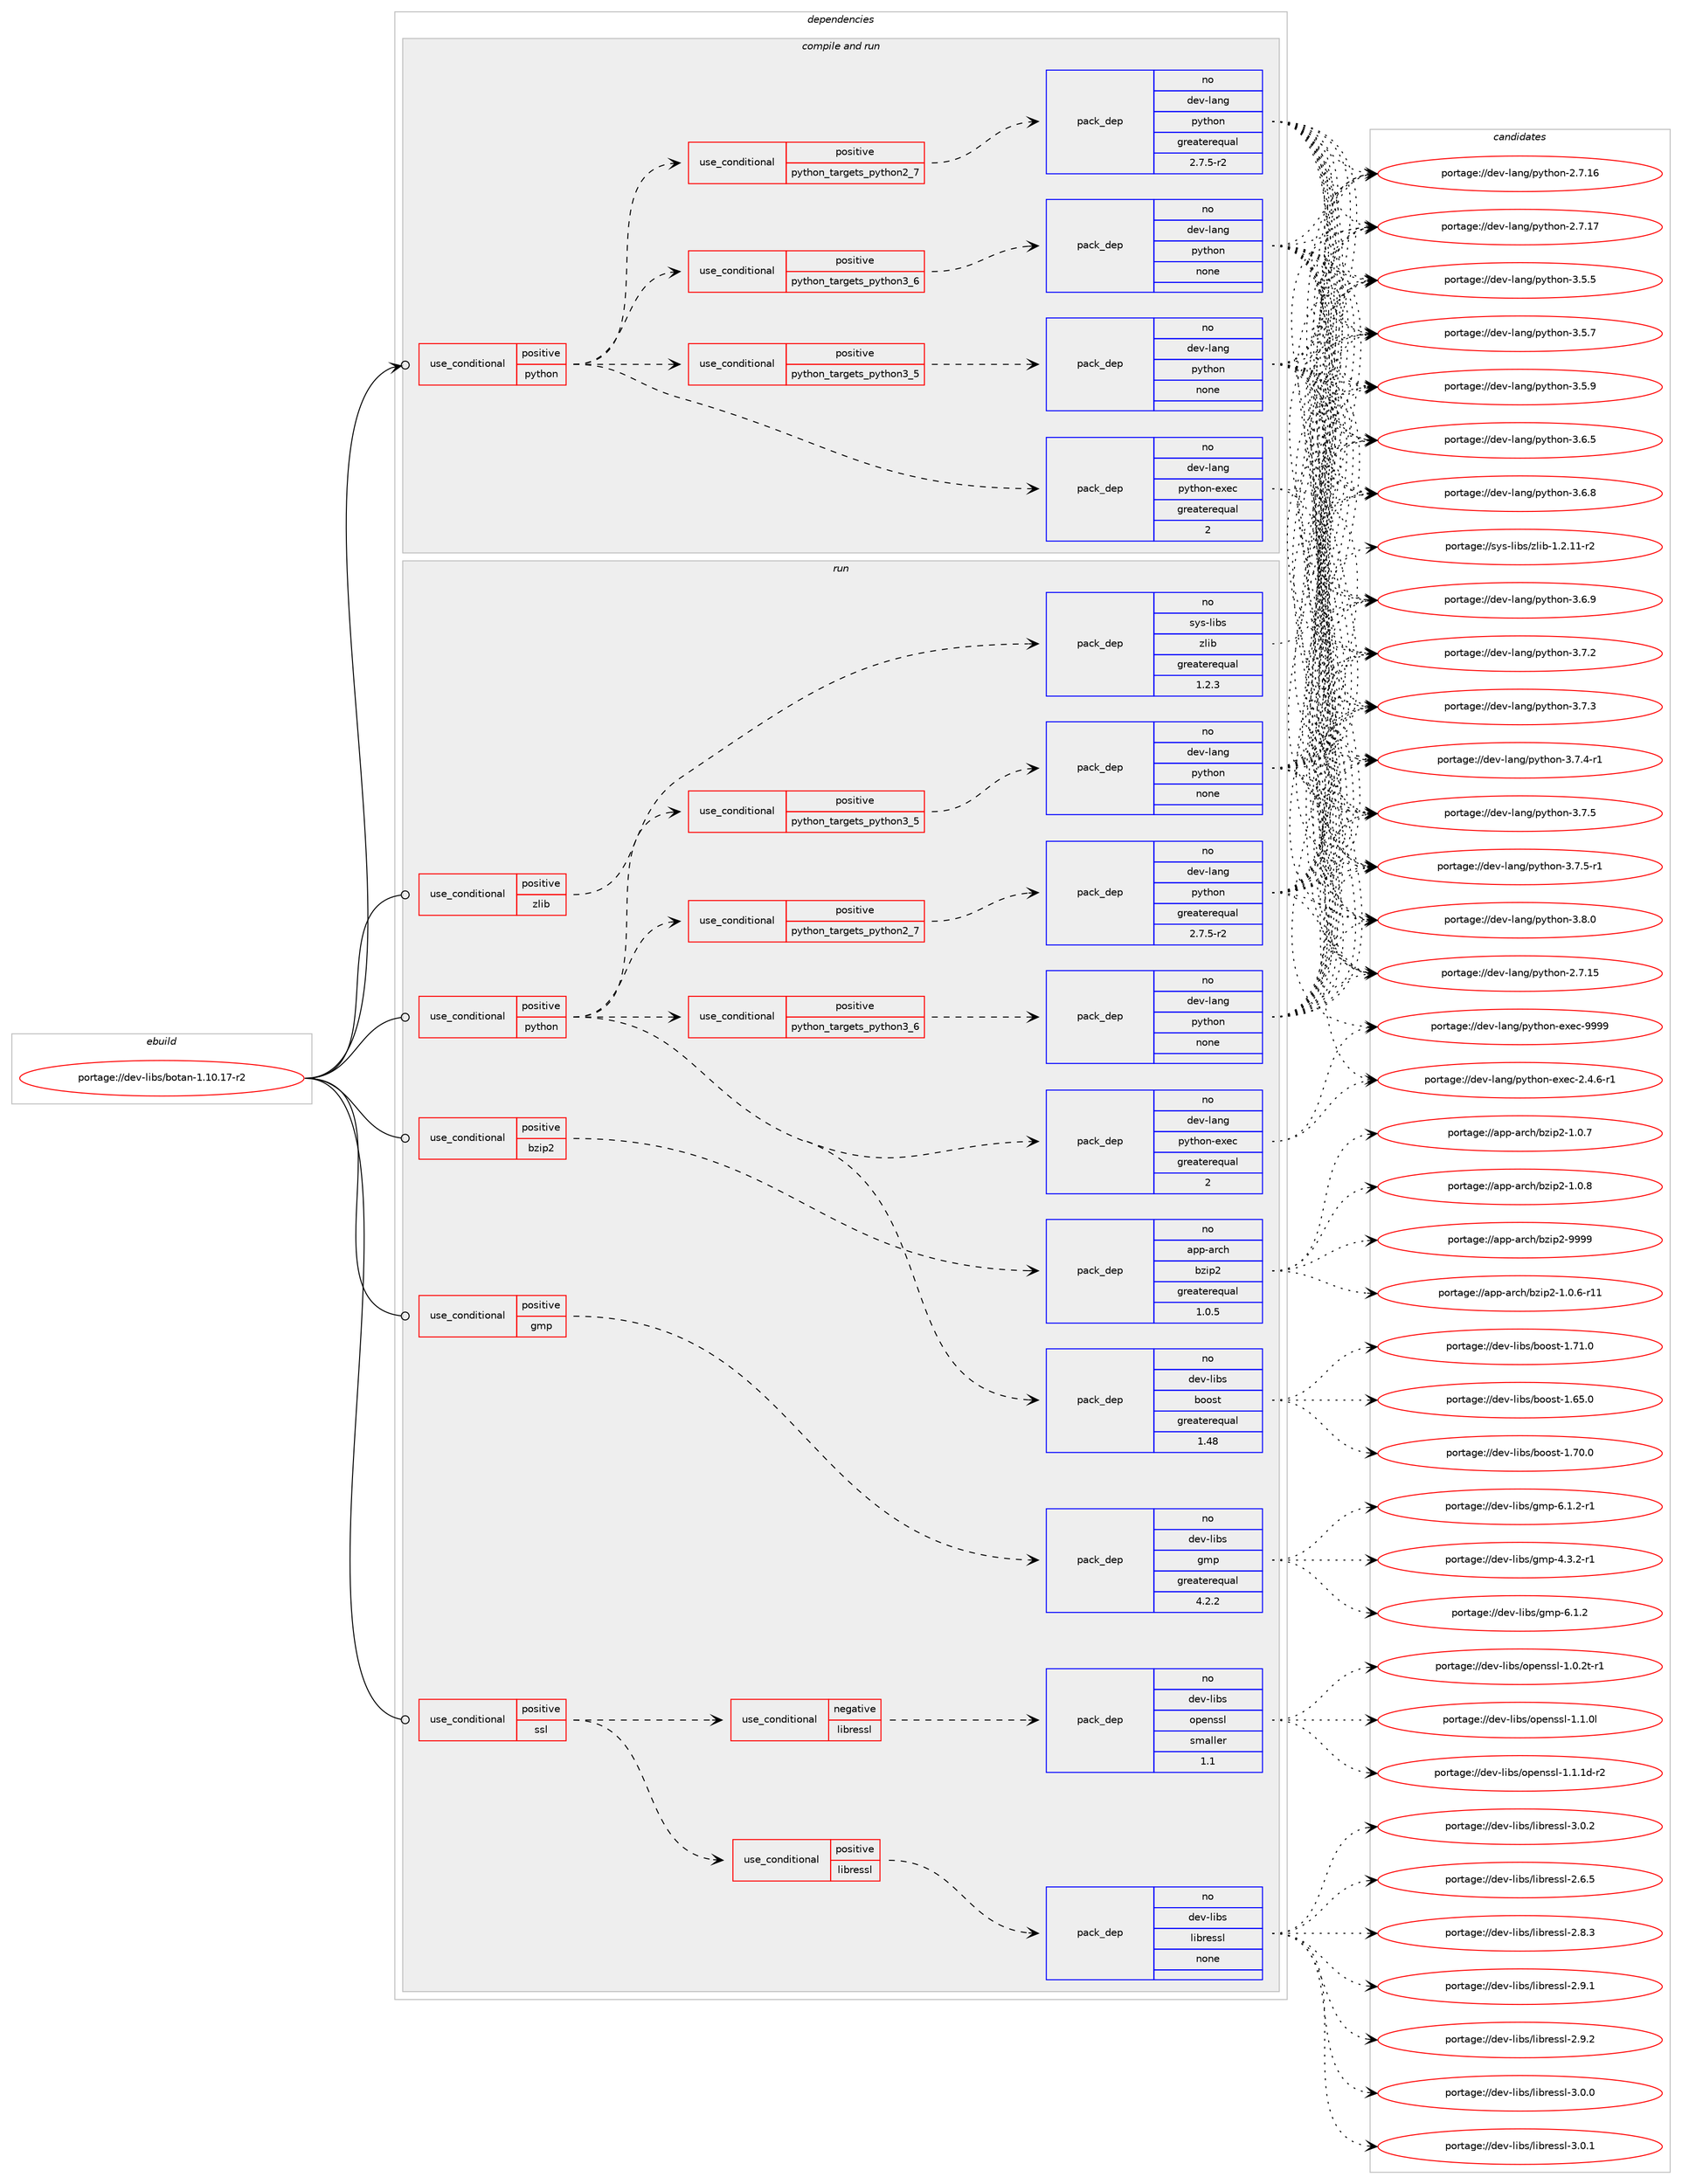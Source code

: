 digraph prolog {

# *************
# Graph options
# *************

newrank=true;
concentrate=true;
compound=true;
graph [rankdir=LR,fontname=Helvetica,fontsize=10,ranksep=1.5];#, ranksep=2.5, nodesep=0.2];
edge  [arrowhead=vee];
node  [fontname=Helvetica,fontsize=10];

# **********
# The ebuild
# **********

subgraph cluster_leftcol {
color=gray;
rank=same;
label=<<i>ebuild</i>>;
id [label="portage://dev-libs/botan-1.10.17-r2", color=red, width=4, href="../dev-libs/botan-1.10.17-r2.svg"];
}

# ****************
# The dependencies
# ****************

subgraph cluster_midcol {
color=gray;
label=<<i>dependencies</i>>;
subgraph cluster_compile {
fillcolor="#eeeeee";
style=filled;
label=<<i>compile</i>>;
}
subgraph cluster_compileandrun {
fillcolor="#eeeeee";
style=filled;
label=<<i>compile and run</i>>;
subgraph cond20455 {
dependency97980 [label=<<TABLE BORDER="0" CELLBORDER="1" CELLSPACING="0" CELLPADDING="4"><TR><TD ROWSPAN="3" CELLPADDING="10">use_conditional</TD></TR><TR><TD>positive</TD></TR><TR><TD>python</TD></TR></TABLE>>, shape=none, color=red];
subgraph cond20456 {
dependency97981 [label=<<TABLE BORDER="0" CELLBORDER="1" CELLSPACING="0" CELLPADDING="4"><TR><TD ROWSPAN="3" CELLPADDING="10">use_conditional</TD></TR><TR><TD>positive</TD></TR><TR><TD>python_targets_python2_7</TD></TR></TABLE>>, shape=none, color=red];
subgraph pack74630 {
dependency97982 [label=<<TABLE BORDER="0" CELLBORDER="1" CELLSPACING="0" CELLPADDING="4" WIDTH="220"><TR><TD ROWSPAN="6" CELLPADDING="30">pack_dep</TD></TR><TR><TD WIDTH="110">no</TD></TR><TR><TD>dev-lang</TD></TR><TR><TD>python</TD></TR><TR><TD>greaterequal</TD></TR><TR><TD>2.7.5-r2</TD></TR></TABLE>>, shape=none, color=blue];
}
dependency97981:e -> dependency97982:w [weight=20,style="dashed",arrowhead="vee"];
}
dependency97980:e -> dependency97981:w [weight=20,style="dashed",arrowhead="vee"];
subgraph cond20457 {
dependency97983 [label=<<TABLE BORDER="0" CELLBORDER="1" CELLSPACING="0" CELLPADDING="4"><TR><TD ROWSPAN="3" CELLPADDING="10">use_conditional</TD></TR><TR><TD>positive</TD></TR><TR><TD>python_targets_python3_5</TD></TR></TABLE>>, shape=none, color=red];
subgraph pack74631 {
dependency97984 [label=<<TABLE BORDER="0" CELLBORDER="1" CELLSPACING="0" CELLPADDING="4" WIDTH="220"><TR><TD ROWSPAN="6" CELLPADDING="30">pack_dep</TD></TR><TR><TD WIDTH="110">no</TD></TR><TR><TD>dev-lang</TD></TR><TR><TD>python</TD></TR><TR><TD>none</TD></TR><TR><TD></TD></TR></TABLE>>, shape=none, color=blue];
}
dependency97983:e -> dependency97984:w [weight=20,style="dashed",arrowhead="vee"];
}
dependency97980:e -> dependency97983:w [weight=20,style="dashed",arrowhead="vee"];
subgraph cond20458 {
dependency97985 [label=<<TABLE BORDER="0" CELLBORDER="1" CELLSPACING="0" CELLPADDING="4"><TR><TD ROWSPAN="3" CELLPADDING="10">use_conditional</TD></TR><TR><TD>positive</TD></TR><TR><TD>python_targets_python3_6</TD></TR></TABLE>>, shape=none, color=red];
subgraph pack74632 {
dependency97986 [label=<<TABLE BORDER="0" CELLBORDER="1" CELLSPACING="0" CELLPADDING="4" WIDTH="220"><TR><TD ROWSPAN="6" CELLPADDING="30">pack_dep</TD></TR><TR><TD WIDTH="110">no</TD></TR><TR><TD>dev-lang</TD></TR><TR><TD>python</TD></TR><TR><TD>none</TD></TR><TR><TD></TD></TR></TABLE>>, shape=none, color=blue];
}
dependency97985:e -> dependency97986:w [weight=20,style="dashed",arrowhead="vee"];
}
dependency97980:e -> dependency97985:w [weight=20,style="dashed",arrowhead="vee"];
subgraph pack74633 {
dependency97987 [label=<<TABLE BORDER="0" CELLBORDER="1" CELLSPACING="0" CELLPADDING="4" WIDTH="220"><TR><TD ROWSPAN="6" CELLPADDING="30">pack_dep</TD></TR><TR><TD WIDTH="110">no</TD></TR><TR><TD>dev-lang</TD></TR><TR><TD>python-exec</TD></TR><TR><TD>greaterequal</TD></TR><TR><TD>2</TD></TR></TABLE>>, shape=none, color=blue];
}
dependency97980:e -> dependency97987:w [weight=20,style="dashed",arrowhead="vee"];
}
id:e -> dependency97980:w [weight=20,style="solid",arrowhead="odotvee"];
}
subgraph cluster_run {
fillcolor="#eeeeee";
style=filled;
label=<<i>run</i>>;
subgraph cond20459 {
dependency97988 [label=<<TABLE BORDER="0" CELLBORDER="1" CELLSPACING="0" CELLPADDING="4"><TR><TD ROWSPAN="3" CELLPADDING="10">use_conditional</TD></TR><TR><TD>positive</TD></TR><TR><TD>bzip2</TD></TR></TABLE>>, shape=none, color=red];
subgraph pack74634 {
dependency97989 [label=<<TABLE BORDER="0" CELLBORDER="1" CELLSPACING="0" CELLPADDING="4" WIDTH="220"><TR><TD ROWSPAN="6" CELLPADDING="30">pack_dep</TD></TR><TR><TD WIDTH="110">no</TD></TR><TR><TD>app-arch</TD></TR><TR><TD>bzip2</TD></TR><TR><TD>greaterequal</TD></TR><TR><TD>1.0.5</TD></TR></TABLE>>, shape=none, color=blue];
}
dependency97988:e -> dependency97989:w [weight=20,style="dashed",arrowhead="vee"];
}
id:e -> dependency97988:w [weight=20,style="solid",arrowhead="odot"];
subgraph cond20460 {
dependency97990 [label=<<TABLE BORDER="0" CELLBORDER="1" CELLSPACING="0" CELLPADDING="4"><TR><TD ROWSPAN="3" CELLPADDING="10">use_conditional</TD></TR><TR><TD>positive</TD></TR><TR><TD>gmp</TD></TR></TABLE>>, shape=none, color=red];
subgraph pack74635 {
dependency97991 [label=<<TABLE BORDER="0" CELLBORDER="1" CELLSPACING="0" CELLPADDING="4" WIDTH="220"><TR><TD ROWSPAN="6" CELLPADDING="30">pack_dep</TD></TR><TR><TD WIDTH="110">no</TD></TR><TR><TD>dev-libs</TD></TR><TR><TD>gmp</TD></TR><TR><TD>greaterequal</TD></TR><TR><TD>4.2.2</TD></TR></TABLE>>, shape=none, color=blue];
}
dependency97990:e -> dependency97991:w [weight=20,style="dashed",arrowhead="vee"];
}
id:e -> dependency97990:w [weight=20,style="solid",arrowhead="odot"];
subgraph cond20461 {
dependency97992 [label=<<TABLE BORDER="0" CELLBORDER="1" CELLSPACING="0" CELLPADDING="4"><TR><TD ROWSPAN="3" CELLPADDING="10">use_conditional</TD></TR><TR><TD>positive</TD></TR><TR><TD>python</TD></TR></TABLE>>, shape=none, color=red];
subgraph cond20462 {
dependency97993 [label=<<TABLE BORDER="0" CELLBORDER="1" CELLSPACING="0" CELLPADDING="4"><TR><TD ROWSPAN="3" CELLPADDING="10">use_conditional</TD></TR><TR><TD>positive</TD></TR><TR><TD>python_targets_python2_7</TD></TR></TABLE>>, shape=none, color=red];
subgraph pack74636 {
dependency97994 [label=<<TABLE BORDER="0" CELLBORDER="1" CELLSPACING="0" CELLPADDING="4" WIDTH="220"><TR><TD ROWSPAN="6" CELLPADDING="30">pack_dep</TD></TR><TR><TD WIDTH="110">no</TD></TR><TR><TD>dev-lang</TD></TR><TR><TD>python</TD></TR><TR><TD>greaterequal</TD></TR><TR><TD>2.7.5-r2</TD></TR></TABLE>>, shape=none, color=blue];
}
dependency97993:e -> dependency97994:w [weight=20,style="dashed",arrowhead="vee"];
}
dependency97992:e -> dependency97993:w [weight=20,style="dashed",arrowhead="vee"];
subgraph cond20463 {
dependency97995 [label=<<TABLE BORDER="0" CELLBORDER="1" CELLSPACING="0" CELLPADDING="4"><TR><TD ROWSPAN="3" CELLPADDING="10">use_conditional</TD></TR><TR><TD>positive</TD></TR><TR><TD>python_targets_python3_5</TD></TR></TABLE>>, shape=none, color=red];
subgraph pack74637 {
dependency97996 [label=<<TABLE BORDER="0" CELLBORDER="1" CELLSPACING="0" CELLPADDING="4" WIDTH="220"><TR><TD ROWSPAN="6" CELLPADDING="30">pack_dep</TD></TR><TR><TD WIDTH="110">no</TD></TR><TR><TD>dev-lang</TD></TR><TR><TD>python</TD></TR><TR><TD>none</TD></TR><TR><TD></TD></TR></TABLE>>, shape=none, color=blue];
}
dependency97995:e -> dependency97996:w [weight=20,style="dashed",arrowhead="vee"];
}
dependency97992:e -> dependency97995:w [weight=20,style="dashed",arrowhead="vee"];
subgraph cond20464 {
dependency97997 [label=<<TABLE BORDER="0" CELLBORDER="1" CELLSPACING="0" CELLPADDING="4"><TR><TD ROWSPAN="3" CELLPADDING="10">use_conditional</TD></TR><TR><TD>positive</TD></TR><TR><TD>python_targets_python3_6</TD></TR></TABLE>>, shape=none, color=red];
subgraph pack74638 {
dependency97998 [label=<<TABLE BORDER="0" CELLBORDER="1" CELLSPACING="0" CELLPADDING="4" WIDTH="220"><TR><TD ROWSPAN="6" CELLPADDING="30">pack_dep</TD></TR><TR><TD WIDTH="110">no</TD></TR><TR><TD>dev-lang</TD></TR><TR><TD>python</TD></TR><TR><TD>none</TD></TR><TR><TD></TD></TR></TABLE>>, shape=none, color=blue];
}
dependency97997:e -> dependency97998:w [weight=20,style="dashed",arrowhead="vee"];
}
dependency97992:e -> dependency97997:w [weight=20,style="dashed",arrowhead="vee"];
subgraph pack74639 {
dependency97999 [label=<<TABLE BORDER="0" CELLBORDER="1" CELLSPACING="0" CELLPADDING="4" WIDTH="220"><TR><TD ROWSPAN="6" CELLPADDING="30">pack_dep</TD></TR><TR><TD WIDTH="110">no</TD></TR><TR><TD>dev-lang</TD></TR><TR><TD>python-exec</TD></TR><TR><TD>greaterequal</TD></TR><TR><TD>2</TD></TR></TABLE>>, shape=none, color=blue];
}
dependency97992:e -> dependency97999:w [weight=20,style="dashed",arrowhead="vee"];
subgraph pack74640 {
dependency98000 [label=<<TABLE BORDER="0" CELLBORDER="1" CELLSPACING="0" CELLPADDING="4" WIDTH="220"><TR><TD ROWSPAN="6" CELLPADDING="30">pack_dep</TD></TR><TR><TD WIDTH="110">no</TD></TR><TR><TD>dev-libs</TD></TR><TR><TD>boost</TD></TR><TR><TD>greaterequal</TD></TR><TR><TD>1.48</TD></TR></TABLE>>, shape=none, color=blue];
}
dependency97992:e -> dependency98000:w [weight=20,style="dashed",arrowhead="vee"];
}
id:e -> dependency97992:w [weight=20,style="solid",arrowhead="odot"];
subgraph cond20465 {
dependency98001 [label=<<TABLE BORDER="0" CELLBORDER="1" CELLSPACING="0" CELLPADDING="4"><TR><TD ROWSPAN="3" CELLPADDING="10">use_conditional</TD></TR><TR><TD>positive</TD></TR><TR><TD>ssl</TD></TR></TABLE>>, shape=none, color=red];
subgraph cond20466 {
dependency98002 [label=<<TABLE BORDER="0" CELLBORDER="1" CELLSPACING="0" CELLPADDING="4"><TR><TD ROWSPAN="3" CELLPADDING="10">use_conditional</TD></TR><TR><TD>negative</TD></TR><TR><TD>libressl</TD></TR></TABLE>>, shape=none, color=red];
subgraph pack74641 {
dependency98003 [label=<<TABLE BORDER="0" CELLBORDER="1" CELLSPACING="0" CELLPADDING="4" WIDTH="220"><TR><TD ROWSPAN="6" CELLPADDING="30">pack_dep</TD></TR><TR><TD WIDTH="110">no</TD></TR><TR><TD>dev-libs</TD></TR><TR><TD>openssl</TD></TR><TR><TD>smaller</TD></TR><TR><TD>1.1</TD></TR></TABLE>>, shape=none, color=blue];
}
dependency98002:e -> dependency98003:w [weight=20,style="dashed",arrowhead="vee"];
}
dependency98001:e -> dependency98002:w [weight=20,style="dashed",arrowhead="vee"];
subgraph cond20467 {
dependency98004 [label=<<TABLE BORDER="0" CELLBORDER="1" CELLSPACING="0" CELLPADDING="4"><TR><TD ROWSPAN="3" CELLPADDING="10">use_conditional</TD></TR><TR><TD>positive</TD></TR><TR><TD>libressl</TD></TR></TABLE>>, shape=none, color=red];
subgraph pack74642 {
dependency98005 [label=<<TABLE BORDER="0" CELLBORDER="1" CELLSPACING="0" CELLPADDING="4" WIDTH="220"><TR><TD ROWSPAN="6" CELLPADDING="30">pack_dep</TD></TR><TR><TD WIDTH="110">no</TD></TR><TR><TD>dev-libs</TD></TR><TR><TD>libressl</TD></TR><TR><TD>none</TD></TR><TR><TD></TD></TR></TABLE>>, shape=none, color=blue];
}
dependency98004:e -> dependency98005:w [weight=20,style="dashed",arrowhead="vee"];
}
dependency98001:e -> dependency98004:w [weight=20,style="dashed",arrowhead="vee"];
}
id:e -> dependency98001:w [weight=20,style="solid",arrowhead="odot"];
subgraph cond20468 {
dependency98006 [label=<<TABLE BORDER="0" CELLBORDER="1" CELLSPACING="0" CELLPADDING="4"><TR><TD ROWSPAN="3" CELLPADDING="10">use_conditional</TD></TR><TR><TD>positive</TD></TR><TR><TD>zlib</TD></TR></TABLE>>, shape=none, color=red];
subgraph pack74643 {
dependency98007 [label=<<TABLE BORDER="0" CELLBORDER="1" CELLSPACING="0" CELLPADDING="4" WIDTH="220"><TR><TD ROWSPAN="6" CELLPADDING="30">pack_dep</TD></TR><TR><TD WIDTH="110">no</TD></TR><TR><TD>sys-libs</TD></TR><TR><TD>zlib</TD></TR><TR><TD>greaterequal</TD></TR><TR><TD>1.2.3</TD></TR></TABLE>>, shape=none, color=blue];
}
dependency98006:e -> dependency98007:w [weight=20,style="dashed",arrowhead="vee"];
}
id:e -> dependency98006:w [weight=20,style="solid",arrowhead="odot"];
}
}

# **************
# The candidates
# **************

subgraph cluster_choices {
rank=same;
color=gray;
label=<<i>candidates</i>>;

subgraph choice74630 {
color=black;
nodesep=1;
choiceportage10010111845108971101034711212111610411111045504655464953 [label="portage://dev-lang/python-2.7.15", color=red, width=4,href="../dev-lang/python-2.7.15.svg"];
choiceportage10010111845108971101034711212111610411111045504655464954 [label="portage://dev-lang/python-2.7.16", color=red, width=4,href="../dev-lang/python-2.7.16.svg"];
choiceportage10010111845108971101034711212111610411111045504655464955 [label="portage://dev-lang/python-2.7.17", color=red, width=4,href="../dev-lang/python-2.7.17.svg"];
choiceportage100101118451089711010347112121116104111110455146534653 [label="portage://dev-lang/python-3.5.5", color=red, width=4,href="../dev-lang/python-3.5.5.svg"];
choiceportage100101118451089711010347112121116104111110455146534655 [label="portage://dev-lang/python-3.5.7", color=red, width=4,href="../dev-lang/python-3.5.7.svg"];
choiceportage100101118451089711010347112121116104111110455146534657 [label="portage://dev-lang/python-3.5.9", color=red, width=4,href="../dev-lang/python-3.5.9.svg"];
choiceportage100101118451089711010347112121116104111110455146544653 [label="portage://dev-lang/python-3.6.5", color=red, width=4,href="../dev-lang/python-3.6.5.svg"];
choiceportage100101118451089711010347112121116104111110455146544656 [label="portage://dev-lang/python-3.6.8", color=red, width=4,href="../dev-lang/python-3.6.8.svg"];
choiceportage100101118451089711010347112121116104111110455146544657 [label="portage://dev-lang/python-3.6.9", color=red, width=4,href="../dev-lang/python-3.6.9.svg"];
choiceportage100101118451089711010347112121116104111110455146554650 [label="portage://dev-lang/python-3.7.2", color=red, width=4,href="../dev-lang/python-3.7.2.svg"];
choiceportage100101118451089711010347112121116104111110455146554651 [label="portage://dev-lang/python-3.7.3", color=red, width=4,href="../dev-lang/python-3.7.3.svg"];
choiceportage1001011184510897110103471121211161041111104551465546524511449 [label="portage://dev-lang/python-3.7.4-r1", color=red, width=4,href="../dev-lang/python-3.7.4-r1.svg"];
choiceportage100101118451089711010347112121116104111110455146554653 [label="portage://dev-lang/python-3.7.5", color=red, width=4,href="../dev-lang/python-3.7.5.svg"];
choiceportage1001011184510897110103471121211161041111104551465546534511449 [label="portage://dev-lang/python-3.7.5-r1", color=red, width=4,href="../dev-lang/python-3.7.5-r1.svg"];
choiceportage100101118451089711010347112121116104111110455146564648 [label="portage://dev-lang/python-3.8.0", color=red, width=4,href="../dev-lang/python-3.8.0.svg"];
dependency97982:e -> choiceportage10010111845108971101034711212111610411111045504655464953:w [style=dotted,weight="100"];
dependency97982:e -> choiceportage10010111845108971101034711212111610411111045504655464954:w [style=dotted,weight="100"];
dependency97982:e -> choiceportage10010111845108971101034711212111610411111045504655464955:w [style=dotted,weight="100"];
dependency97982:e -> choiceportage100101118451089711010347112121116104111110455146534653:w [style=dotted,weight="100"];
dependency97982:e -> choiceportage100101118451089711010347112121116104111110455146534655:w [style=dotted,weight="100"];
dependency97982:e -> choiceportage100101118451089711010347112121116104111110455146534657:w [style=dotted,weight="100"];
dependency97982:e -> choiceportage100101118451089711010347112121116104111110455146544653:w [style=dotted,weight="100"];
dependency97982:e -> choiceportage100101118451089711010347112121116104111110455146544656:w [style=dotted,weight="100"];
dependency97982:e -> choiceportage100101118451089711010347112121116104111110455146544657:w [style=dotted,weight="100"];
dependency97982:e -> choiceportage100101118451089711010347112121116104111110455146554650:w [style=dotted,weight="100"];
dependency97982:e -> choiceportage100101118451089711010347112121116104111110455146554651:w [style=dotted,weight="100"];
dependency97982:e -> choiceportage1001011184510897110103471121211161041111104551465546524511449:w [style=dotted,weight="100"];
dependency97982:e -> choiceportage100101118451089711010347112121116104111110455146554653:w [style=dotted,weight="100"];
dependency97982:e -> choiceportage1001011184510897110103471121211161041111104551465546534511449:w [style=dotted,weight="100"];
dependency97982:e -> choiceportage100101118451089711010347112121116104111110455146564648:w [style=dotted,weight="100"];
}
subgraph choice74631 {
color=black;
nodesep=1;
choiceportage10010111845108971101034711212111610411111045504655464953 [label="portage://dev-lang/python-2.7.15", color=red, width=4,href="../dev-lang/python-2.7.15.svg"];
choiceportage10010111845108971101034711212111610411111045504655464954 [label="portage://dev-lang/python-2.7.16", color=red, width=4,href="../dev-lang/python-2.7.16.svg"];
choiceportage10010111845108971101034711212111610411111045504655464955 [label="portage://dev-lang/python-2.7.17", color=red, width=4,href="../dev-lang/python-2.7.17.svg"];
choiceportage100101118451089711010347112121116104111110455146534653 [label="portage://dev-lang/python-3.5.5", color=red, width=4,href="../dev-lang/python-3.5.5.svg"];
choiceportage100101118451089711010347112121116104111110455146534655 [label="portage://dev-lang/python-3.5.7", color=red, width=4,href="../dev-lang/python-3.5.7.svg"];
choiceportage100101118451089711010347112121116104111110455146534657 [label="portage://dev-lang/python-3.5.9", color=red, width=4,href="../dev-lang/python-3.5.9.svg"];
choiceportage100101118451089711010347112121116104111110455146544653 [label="portage://dev-lang/python-3.6.5", color=red, width=4,href="../dev-lang/python-3.6.5.svg"];
choiceportage100101118451089711010347112121116104111110455146544656 [label="portage://dev-lang/python-3.6.8", color=red, width=4,href="../dev-lang/python-3.6.8.svg"];
choiceportage100101118451089711010347112121116104111110455146544657 [label="portage://dev-lang/python-3.6.9", color=red, width=4,href="../dev-lang/python-3.6.9.svg"];
choiceportage100101118451089711010347112121116104111110455146554650 [label="portage://dev-lang/python-3.7.2", color=red, width=4,href="../dev-lang/python-3.7.2.svg"];
choiceportage100101118451089711010347112121116104111110455146554651 [label="portage://dev-lang/python-3.7.3", color=red, width=4,href="../dev-lang/python-3.7.3.svg"];
choiceportage1001011184510897110103471121211161041111104551465546524511449 [label="portage://dev-lang/python-3.7.4-r1", color=red, width=4,href="../dev-lang/python-3.7.4-r1.svg"];
choiceportage100101118451089711010347112121116104111110455146554653 [label="portage://dev-lang/python-3.7.5", color=red, width=4,href="../dev-lang/python-3.7.5.svg"];
choiceportage1001011184510897110103471121211161041111104551465546534511449 [label="portage://dev-lang/python-3.7.5-r1", color=red, width=4,href="../dev-lang/python-3.7.5-r1.svg"];
choiceportage100101118451089711010347112121116104111110455146564648 [label="portage://dev-lang/python-3.8.0", color=red, width=4,href="../dev-lang/python-3.8.0.svg"];
dependency97984:e -> choiceportage10010111845108971101034711212111610411111045504655464953:w [style=dotted,weight="100"];
dependency97984:e -> choiceportage10010111845108971101034711212111610411111045504655464954:w [style=dotted,weight="100"];
dependency97984:e -> choiceportage10010111845108971101034711212111610411111045504655464955:w [style=dotted,weight="100"];
dependency97984:e -> choiceportage100101118451089711010347112121116104111110455146534653:w [style=dotted,weight="100"];
dependency97984:e -> choiceportage100101118451089711010347112121116104111110455146534655:w [style=dotted,weight="100"];
dependency97984:e -> choiceportage100101118451089711010347112121116104111110455146534657:w [style=dotted,weight="100"];
dependency97984:e -> choiceportage100101118451089711010347112121116104111110455146544653:w [style=dotted,weight="100"];
dependency97984:e -> choiceportage100101118451089711010347112121116104111110455146544656:w [style=dotted,weight="100"];
dependency97984:e -> choiceportage100101118451089711010347112121116104111110455146544657:w [style=dotted,weight="100"];
dependency97984:e -> choiceportage100101118451089711010347112121116104111110455146554650:w [style=dotted,weight="100"];
dependency97984:e -> choiceportage100101118451089711010347112121116104111110455146554651:w [style=dotted,weight="100"];
dependency97984:e -> choiceportage1001011184510897110103471121211161041111104551465546524511449:w [style=dotted,weight="100"];
dependency97984:e -> choiceportage100101118451089711010347112121116104111110455146554653:w [style=dotted,weight="100"];
dependency97984:e -> choiceportage1001011184510897110103471121211161041111104551465546534511449:w [style=dotted,weight="100"];
dependency97984:e -> choiceportage100101118451089711010347112121116104111110455146564648:w [style=dotted,weight="100"];
}
subgraph choice74632 {
color=black;
nodesep=1;
choiceportage10010111845108971101034711212111610411111045504655464953 [label="portage://dev-lang/python-2.7.15", color=red, width=4,href="../dev-lang/python-2.7.15.svg"];
choiceportage10010111845108971101034711212111610411111045504655464954 [label="portage://dev-lang/python-2.7.16", color=red, width=4,href="../dev-lang/python-2.7.16.svg"];
choiceportage10010111845108971101034711212111610411111045504655464955 [label="portage://dev-lang/python-2.7.17", color=red, width=4,href="../dev-lang/python-2.7.17.svg"];
choiceportage100101118451089711010347112121116104111110455146534653 [label="portage://dev-lang/python-3.5.5", color=red, width=4,href="../dev-lang/python-3.5.5.svg"];
choiceportage100101118451089711010347112121116104111110455146534655 [label="portage://dev-lang/python-3.5.7", color=red, width=4,href="../dev-lang/python-3.5.7.svg"];
choiceportage100101118451089711010347112121116104111110455146534657 [label="portage://dev-lang/python-3.5.9", color=red, width=4,href="../dev-lang/python-3.5.9.svg"];
choiceportage100101118451089711010347112121116104111110455146544653 [label="portage://dev-lang/python-3.6.5", color=red, width=4,href="../dev-lang/python-3.6.5.svg"];
choiceportage100101118451089711010347112121116104111110455146544656 [label="portage://dev-lang/python-3.6.8", color=red, width=4,href="../dev-lang/python-3.6.8.svg"];
choiceportage100101118451089711010347112121116104111110455146544657 [label="portage://dev-lang/python-3.6.9", color=red, width=4,href="../dev-lang/python-3.6.9.svg"];
choiceportage100101118451089711010347112121116104111110455146554650 [label="portage://dev-lang/python-3.7.2", color=red, width=4,href="../dev-lang/python-3.7.2.svg"];
choiceportage100101118451089711010347112121116104111110455146554651 [label="portage://dev-lang/python-3.7.3", color=red, width=4,href="../dev-lang/python-3.7.3.svg"];
choiceportage1001011184510897110103471121211161041111104551465546524511449 [label="portage://dev-lang/python-3.7.4-r1", color=red, width=4,href="../dev-lang/python-3.7.4-r1.svg"];
choiceportage100101118451089711010347112121116104111110455146554653 [label="portage://dev-lang/python-3.7.5", color=red, width=4,href="../dev-lang/python-3.7.5.svg"];
choiceportage1001011184510897110103471121211161041111104551465546534511449 [label="portage://dev-lang/python-3.7.5-r1", color=red, width=4,href="../dev-lang/python-3.7.5-r1.svg"];
choiceportage100101118451089711010347112121116104111110455146564648 [label="portage://dev-lang/python-3.8.0", color=red, width=4,href="../dev-lang/python-3.8.0.svg"];
dependency97986:e -> choiceportage10010111845108971101034711212111610411111045504655464953:w [style=dotted,weight="100"];
dependency97986:e -> choiceportage10010111845108971101034711212111610411111045504655464954:w [style=dotted,weight="100"];
dependency97986:e -> choiceportage10010111845108971101034711212111610411111045504655464955:w [style=dotted,weight="100"];
dependency97986:e -> choiceportage100101118451089711010347112121116104111110455146534653:w [style=dotted,weight="100"];
dependency97986:e -> choiceportage100101118451089711010347112121116104111110455146534655:w [style=dotted,weight="100"];
dependency97986:e -> choiceportage100101118451089711010347112121116104111110455146534657:w [style=dotted,weight="100"];
dependency97986:e -> choiceportage100101118451089711010347112121116104111110455146544653:w [style=dotted,weight="100"];
dependency97986:e -> choiceportage100101118451089711010347112121116104111110455146544656:w [style=dotted,weight="100"];
dependency97986:e -> choiceportage100101118451089711010347112121116104111110455146544657:w [style=dotted,weight="100"];
dependency97986:e -> choiceportage100101118451089711010347112121116104111110455146554650:w [style=dotted,weight="100"];
dependency97986:e -> choiceportage100101118451089711010347112121116104111110455146554651:w [style=dotted,weight="100"];
dependency97986:e -> choiceportage1001011184510897110103471121211161041111104551465546524511449:w [style=dotted,weight="100"];
dependency97986:e -> choiceportage100101118451089711010347112121116104111110455146554653:w [style=dotted,weight="100"];
dependency97986:e -> choiceportage1001011184510897110103471121211161041111104551465546534511449:w [style=dotted,weight="100"];
dependency97986:e -> choiceportage100101118451089711010347112121116104111110455146564648:w [style=dotted,weight="100"];
}
subgraph choice74633 {
color=black;
nodesep=1;
choiceportage10010111845108971101034711212111610411111045101120101994550465246544511449 [label="portage://dev-lang/python-exec-2.4.6-r1", color=red, width=4,href="../dev-lang/python-exec-2.4.6-r1.svg"];
choiceportage10010111845108971101034711212111610411111045101120101994557575757 [label="portage://dev-lang/python-exec-9999", color=red, width=4,href="../dev-lang/python-exec-9999.svg"];
dependency97987:e -> choiceportage10010111845108971101034711212111610411111045101120101994550465246544511449:w [style=dotted,weight="100"];
dependency97987:e -> choiceportage10010111845108971101034711212111610411111045101120101994557575757:w [style=dotted,weight="100"];
}
subgraph choice74634 {
color=black;
nodesep=1;
choiceportage97112112459711499104479812210511250454946484654451144949 [label="portage://app-arch/bzip2-1.0.6-r11", color=red, width=4,href="../app-arch/bzip2-1.0.6-r11.svg"];
choiceportage97112112459711499104479812210511250454946484655 [label="portage://app-arch/bzip2-1.0.7", color=red, width=4,href="../app-arch/bzip2-1.0.7.svg"];
choiceportage97112112459711499104479812210511250454946484656 [label="portage://app-arch/bzip2-1.0.8", color=red, width=4,href="../app-arch/bzip2-1.0.8.svg"];
choiceportage971121124597114991044798122105112504557575757 [label="portage://app-arch/bzip2-9999", color=red, width=4,href="../app-arch/bzip2-9999.svg"];
dependency97989:e -> choiceportage97112112459711499104479812210511250454946484654451144949:w [style=dotted,weight="100"];
dependency97989:e -> choiceportage97112112459711499104479812210511250454946484655:w [style=dotted,weight="100"];
dependency97989:e -> choiceportage97112112459711499104479812210511250454946484656:w [style=dotted,weight="100"];
dependency97989:e -> choiceportage971121124597114991044798122105112504557575757:w [style=dotted,weight="100"];
}
subgraph choice74635 {
color=black;
nodesep=1;
choiceportage1001011184510810598115471031091124552465146504511449 [label="portage://dev-libs/gmp-4.3.2-r1", color=red, width=4,href="../dev-libs/gmp-4.3.2-r1.svg"];
choiceportage100101118451081059811547103109112455446494650 [label="portage://dev-libs/gmp-6.1.2", color=red, width=4,href="../dev-libs/gmp-6.1.2.svg"];
choiceportage1001011184510810598115471031091124554464946504511449 [label="portage://dev-libs/gmp-6.1.2-r1", color=red, width=4,href="../dev-libs/gmp-6.1.2-r1.svg"];
dependency97991:e -> choiceportage1001011184510810598115471031091124552465146504511449:w [style=dotted,weight="100"];
dependency97991:e -> choiceportage100101118451081059811547103109112455446494650:w [style=dotted,weight="100"];
dependency97991:e -> choiceportage1001011184510810598115471031091124554464946504511449:w [style=dotted,weight="100"];
}
subgraph choice74636 {
color=black;
nodesep=1;
choiceportage10010111845108971101034711212111610411111045504655464953 [label="portage://dev-lang/python-2.7.15", color=red, width=4,href="../dev-lang/python-2.7.15.svg"];
choiceportage10010111845108971101034711212111610411111045504655464954 [label="portage://dev-lang/python-2.7.16", color=red, width=4,href="../dev-lang/python-2.7.16.svg"];
choiceportage10010111845108971101034711212111610411111045504655464955 [label="portage://dev-lang/python-2.7.17", color=red, width=4,href="../dev-lang/python-2.7.17.svg"];
choiceportage100101118451089711010347112121116104111110455146534653 [label="portage://dev-lang/python-3.5.5", color=red, width=4,href="../dev-lang/python-3.5.5.svg"];
choiceportage100101118451089711010347112121116104111110455146534655 [label="portage://dev-lang/python-3.5.7", color=red, width=4,href="../dev-lang/python-3.5.7.svg"];
choiceportage100101118451089711010347112121116104111110455146534657 [label="portage://dev-lang/python-3.5.9", color=red, width=4,href="../dev-lang/python-3.5.9.svg"];
choiceportage100101118451089711010347112121116104111110455146544653 [label="portage://dev-lang/python-3.6.5", color=red, width=4,href="../dev-lang/python-3.6.5.svg"];
choiceportage100101118451089711010347112121116104111110455146544656 [label="portage://dev-lang/python-3.6.8", color=red, width=4,href="../dev-lang/python-3.6.8.svg"];
choiceportage100101118451089711010347112121116104111110455146544657 [label="portage://dev-lang/python-3.6.9", color=red, width=4,href="../dev-lang/python-3.6.9.svg"];
choiceportage100101118451089711010347112121116104111110455146554650 [label="portage://dev-lang/python-3.7.2", color=red, width=4,href="../dev-lang/python-3.7.2.svg"];
choiceportage100101118451089711010347112121116104111110455146554651 [label="portage://dev-lang/python-3.7.3", color=red, width=4,href="../dev-lang/python-3.7.3.svg"];
choiceportage1001011184510897110103471121211161041111104551465546524511449 [label="portage://dev-lang/python-3.7.4-r1", color=red, width=4,href="../dev-lang/python-3.7.4-r1.svg"];
choiceportage100101118451089711010347112121116104111110455146554653 [label="portage://dev-lang/python-3.7.5", color=red, width=4,href="../dev-lang/python-3.7.5.svg"];
choiceportage1001011184510897110103471121211161041111104551465546534511449 [label="portage://dev-lang/python-3.7.5-r1", color=red, width=4,href="../dev-lang/python-3.7.5-r1.svg"];
choiceportage100101118451089711010347112121116104111110455146564648 [label="portage://dev-lang/python-3.8.0", color=red, width=4,href="../dev-lang/python-3.8.0.svg"];
dependency97994:e -> choiceportage10010111845108971101034711212111610411111045504655464953:w [style=dotted,weight="100"];
dependency97994:e -> choiceportage10010111845108971101034711212111610411111045504655464954:w [style=dotted,weight="100"];
dependency97994:e -> choiceportage10010111845108971101034711212111610411111045504655464955:w [style=dotted,weight="100"];
dependency97994:e -> choiceportage100101118451089711010347112121116104111110455146534653:w [style=dotted,weight="100"];
dependency97994:e -> choiceportage100101118451089711010347112121116104111110455146534655:w [style=dotted,weight="100"];
dependency97994:e -> choiceportage100101118451089711010347112121116104111110455146534657:w [style=dotted,weight="100"];
dependency97994:e -> choiceportage100101118451089711010347112121116104111110455146544653:w [style=dotted,weight="100"];
dependency97994:e -> choiceportage100101118451089711010347112121116104111110455146544656:w [style=dotted,weight="100"];
dependency97994:e -> choiceportage100101118451089711010347112121116104111110455146544657:w [style=dotted,weight="100"];
dependency97994:e -> choiceportage100101118451089711010347112121116104111110455146554650:w [style=dotted,weight="100"];
dependency97994:e -> choiceportage100101118451089711010347112121116104111110455146554651:w [style=dotted,weight="100"];
dependency97994:e -> choiceportage1001011184510897110103471121211161041111104551465546524511449:w [style=dotted,weight="100"];
dependency97994:e -> choiceportage100101118451089711010347112121116104111110455146554653:w [style=dotted,weight="100"];
dependency97994:e -> choiceportage1001011184510897110103471121211161041111104551465546534511449:w [style=dotted,weight="100"];
dependency97994:e -> choiceportage100101118451089711010347112121116104111110455146564648:w [style=dotted,weight="100"];
}
subgraph choice74637 {
color=black;
nodesep=1;
choiceportage10010111845108971101034711212111610411111045504655464953 [label="portage://dev-lang/python-2.7.15", color=red, width=4,href="../dev-lang/python-2.7.15.svg"];
choiceportage10010111845108971101034711212111610411111045504655464954 [label="portage://dev-lang/python-2.7.16", color=red, width=4,href="../dev-lang/python-2.7.16.svg"];
choiceportage10010111845108971101034711212111610411111045504655464955 [label="portage://dev-lang/python-2.7.17", color=red, width=4,href="../dev-lang/python-2.7.17.svg"];
choiceportage100101118451089711010347112121116104111110455146534653 [label="portage://dev-lang/python-3.5.5", color=red, width=4,href="../dev-lang/python-3.5.5.svg"];
choiceportage100101118451089711010347112121116104111110455146534655 [label="portage://dev-lang/python-3.5.7", color=red, width=4,href="../dev-lang/python-3.5.7.svg"];
choiceportage100101118451089711010347112121116104111110455146534657 [label="portage://dev-lang/python-3.5.9", color=red, width=4,href="../dev-lang/python-3.5.9.svg"];
choiceportage100101118451089711010347112121116104111110455146544653 [label="portage://dev-lang/python-3.6.5", color=red, width=4,href="../dev-lang/python-3.6.5.svg"];
choiceportage100101118451089711010347112121116104111110455146544656 [label="portage://dev-lang/python-3.6.8", color=red, width=4,href="../dev-lang/python-3.6.8.svg"];
choiceportage100101118451089711010347112121116104111110455146544657 [label="portage://dev-lang/python-3.6.9", color=red, width=4,href="../dev-lang/python-3.6.9.svg"];
choiceportage100101118451089711010347112121116104111110455146554650 [label="portage://dev-lang/python-3.7.2", color=red, width=4,href="../dev-lang/python-3.7.2.svg"];
choiceportage100101118451089711010347112121116104111110455146554651 [label="portage://dev-lang/python-3.7.3", color=red, width=4,href="../dev-lang/python-3.7.3.svg"];
choiceportage1001011184510897110103471121211161041111104551465546524511449 [label="portage://dev-lang/python-3.7.4-r1", color=red, width=4,href="../dev-lang/python-3.7.4-r1.svg"];
choiceportage100101118451089711010347112121116104111110455146554653 [label="portage://dev-lang/python-3.7.5", color=red, width=4,href="../dev-lang/python-3.7.5.svg"];
choiceportage1001011184510897110103471121211161041111104551465546534511449 [label="portage://dev-lang/python-3.7.5-r1", color=red, width=4,href="../dev-lang/python-3.7.5-r1.svg"];
choiceportage100101118451089711010347112121116104111110455146564648 [label="portage://dev-lang/python-3.8.0", color=red, width=4,href="../dev-lang/python-3.8.0.svg"];
dependency97996:e -> choiceportage10010111845108971101034711212111610411111045504655464953:w [style=dotted,weight="100"];
dependency97996:e -> choiceportage10010111845108971101034711212111610411111045504655464954:w [style=dotted,weight="100"];
dependency97996:e -> choiceportage10010111845108971101034711212111610411111045504655464955:w [style=dotted,weight="100"];
dependency97996:e -> choiceportage100101118451089711010347112121116104111110455146534653:w [style=dotted,weight="100"];
dependency97996:e -> choiceportage100101118451089711010347112121116104111110455146534655:w [style=dotted,weight="100"];
dependency97996:e -> choiceportage100101118451089711010347112121116104111110455146534657:w [style=dotted,weight="100"];
dependency97996:e -> choiceportage100101118451089711010347112121116104111110455146544653:w [style=dotted,weight="100"];
dependency97996:e -> choiceportage100101118451089711010347112121116104111110455146544656:w [style=dotted,weight="100"];
dependency97996:e -> choiceportage100101118451089711010347112121116104111110455146544657:w [style=dotted,weight="100"];
dependency97996:e -> choiceportage100101118451089711010347112121116104111110455146554650:w [style=dotted,weight="100"];
dependency97996:e -> choiceportage100101118451089711010347112121116104111110455146554651:w [style=dotted,weight="100"];
dependency97996:e -> choiceportage1001011184510897110103471121211161041111104551465546524511449:w [style=dotted,weight="100"];
dependency97996:e -> choiceportage100101118451089711010347112121116104111110455146554653:w [style=dotted,weight="100"];
dependency97996:e -> choiceportage1001011184510897110103471121211161041111104551465546534511449:w [style=dotted,weight="100"];
dependency97996:e -> choiceportage100101118451089711010347112121116104111110455146564648:w [style=dotted,weight="100"];
}
subgraph choice74638 {
color=black;
nodesep=1;
choiceportage10010111845108971101034711212111610411111045504655464953 [label="portage://dev-lang/python-2.7.15", color=red, width=4,href="../dev-lang/python-2.7.15.svg"];
choiceportage10010111845108971101034711212111610411111045504655464954 [label="portage://dev-lang/python-2.7.16", color=red, width=4,href="../dev-lang/python-2.7.16.svg"];
choiceportage10010111845108971101034711212111610411111045504655464955 [label="portage://dev-lang/python-2.7.17", color=red, width=4,href="../dev-lang/python-2.7.17.svg"];
choiceportage100101118451089711010347112121116104111110455146534653 [label="portage://dev-lang/python-3.5.5", color=red, width=4,href="../dev-lang/python-3.5.5.svg"];
choiceportage100101118451089711010347112121116104111110455146534655 [label="portage://dev-lang/python-3.5.7", color=red, width=4,href="../dev-lang/python-3.5.7.svg"];
choiceportage100101118451089711010347112121116104111110455146534657 [label="portage://dev-lang/python-3.5.9", color=red, width=4,href="../dev-lang/python-3.5.9.svg"];
choiceportage100101118451089711010347112121116104111110455146544653 [label="portage://dev-lang/python-3.6.5", color=red, width=4,href="../dev-lang/python-3.6.5.svg"];
choiceportage100101118451089711010347112121116104111110455146544656 [label="portage://dev-lang/python-3.6.8", color=red, width=4,href="../dev-lang/python-3.6.8.svg"];
choiceportage100101118451089711010347112121116104111110455146544657 [label="portage://dev-lang/python-3.6.9", color=red, width=4,href="../dev-lang/python-3.6.9.svg"];
choiceportage100101118451089711010347112121116104111110455146554650 [label="portage://dev-lang/python-3.7.2", color=red, width=4,href="../dev-lang/python-3.7.2.svg"];
choiceportage100101118451089711010347112121116104111110455146554651 [label="portage://dev-lang/python-3.7.3", color=red, width=4,href="../dev-lang/python-3.7.3.svg"];
choiceportage1001011184510897110103471121211161041111104551465546524511449 [label="portage://dev-lang/python-3.7.4-r1", color=red, width=4,href="../dev-lang/python-3.7.4-r1.svg"];
choiceportage100101118451089711010347112121116104111110455146554653 [label="portage://dev-lang/python-3.7.5", color=red, width=4,href="../dev-lang/python-3.7.5.svg"];
choiceportage1001011184510897110103471121211161041111104551465546534511449 [label="portage://dev-lang/python-3.7.5-r1", color=red, width=4,href="../dev-lang/python-3.7.5-r1.svg"];
choiceportage100101118451089711010347112121116104111110455146564648 [label="portage://dev-lang/python-3.8.0", color=red, width=4,href="../dev-lang/python-3.8.0.svg"];
dependency97998:e -> choiceportage10010111845108971101034711212111610411111045504655464953:w [style=dotted,weight="100"];
dependency97998:e -> choiceportage10010111845108971101034711212111610411111045504655464954:w [style=dotted,weight="100"];
dependency97998:e -> choiceportage10010111845108971101034711212111610411111045504655464955:w [style=dotted,weight="100"];
dependency97998:e -> choiceportage100101118451089711010347112121116104111110455146534653:w [style=dotted,weight="100"];
dependency97998:e -> choiceportage100101118451089711010347112121116104111110455146534655:w [style=dotted,weight="100"];
dependency97998:e -> choiceportage100101118451089711010347112121116104111110455146534657:w [style=dotted,weight="100"];
dependency97998:e -> choiceportage100101118451089711010347112121116104111110455146544653:w [style=dotted,weight="100"];
dependency97998:e -> choiceportage100101118451089711010347112121116104111110455146544656:w [style=dotted,weight="100"];
dependency97998:e -> choiceportage100101118451089711010347112121116104111110455146544657:w [style=dotted,weight="100"];
dependency97998:e -> choiceportage100101118451089711010347112121116104111110455146554650:w [style=dotted,weight="100"];
dependency97998:e -> choiceportage100101118451089711010347112121116104111110455146554651:w [style=dotted,weight="100"];
dependency97998:e -> choiceportage1001011184510897110103471121211161041111104551465546524511449:w [style=dotted,weight="100"];
dependency97998:e -> choiceportage100101118451089711010347112121116104111110455146554653:w [style=dotted,weight="100"];
dependency97998:e -> choiceportage1001011184510897110103471121211161041111104551465546534511449:w [style=dotted,weight="100"];
dependency97998:e -> choiceportage100101118451089711010347112121116104111110455146564648:w [style=dotted,weight="100"];
}
subgraph choice74639 {
color=black;
nodesep=1;
choiceportage10010111845108971101034711212111610411111045101120101994550465246544511449 [label="portage://dev-lang/python-exec-2.4.6-r1", color=red, width=4,href="../dev-lang/python-exec-2.4.6-r1.svg"];
choiceportage10010111845108971101034711212111610411111045101120101994557575757 [label="portage://dev-lang/python-exec-9999", color=red, width=4,href="../dev-lang/python-exec-9999.svg"];
dependency97999:e -> choiceportage10010111845108971101034711212111610411111045101120101994550465246544511449:w [style=dotted,weight="100"];
dependency97999:e -> choiceportage10010111845108971101034711212111610411111045101120101994557575757:w [style=dotted,weight="100"];
}
subgraph choice74640 {
color=black;
nodesep=1;
choiceportage1001011184510810598115479811111111511645494654534648 [label="portage://dev-libs/boost-1.65.0", color=red, width=4,href="../dev-libs/boost-1.65.0.svg"];
choiceportage1001011184510810598115479811111111511645494655484648 [label="portage://dev-libs/boost-1.70.0", color=red, width=4,href="../dev-libs/boost-1.70.0.svg"];
choiceportage1001011184510810598115479811111111511645494655494648 [label="portage://dev-libs/boost-1.71.0", color=red, width=4,href="../dev-libs/boost-1.71.0.svg"];
dependency98000:e -> choiceportage1001011184510810598115479811111111511645494654534648:w [style=dotted,weight="100"];
dependency98000:e -> choiceportage1001011184510810598115479811111111511645494655484648:w [style=dotted,weight="100"];
dependency98000:e -> choiceportage1001011184510810598115479811111111511645494655494648:w [style=dotted,weight="100"];
}
subgraph choice74641 {
color=black;
nodesep=1;
choiceportage1001011184510810598115471111121011101151151084549464846501164511449 [label="portage://dev-libs/openssl-1.0.2t-r1", color=red, width=4,href="../dev-libs/openssl-1.0.2t-r1.svg"];
choiceportage100101118451081059811547111112101110115115108454946494648108 [label="portage://dev-libs/openssl-1.1.0l", color=red, width=4,href="../dev-libs/openssl-1.1.0l.svg"];
choiceportage1001011184510810598115471111121011101151151084549464946491004511450 [label="portage://dev-libs/openssl-1.1.1d-r2", color=red, width=4,href="../dev-libs/openssl-1.1.1d-r2.svg"];
dependency98003:e -> choiceportage1001011184510810598115471111121011101151151084549464846501164511449:w [style=dotted,weight="100"];
dependency98003:e -> choiceportage100101118451081059811547111112101110115115108454946494648108:w [style=dotted,weight="100"];
dependency98003:e -> choiceportage1001011184510810598115471111121011101151151084549464946491004511450:w [style=dotted,weight="100"];
}
subgraph choice74642 {
color=black;
nodesep=1;
choiceportage10010111845108105981154710810598114101115115108455046544653 [label="portage://dev-libs/libressl-2.6.5", color=red, width=4,href="../dev-libs/libressl-2.6.5.svg"];
choiceportage10010111845108105981154710810598114101115115108455046564651 [label="portage://dev-libs/libressl-2.8.3", color=red, width=4,href="../dev-libs/libressl-2.8.3.svg"];
choiceportage10010111845108105981154710810598114101115115108455046574649 [label="portage://dev-libs/libressl-2.9.1", color=red, width=4,href="../dev-libs/libressl-2.9.1.svg"];
choiceportage10010111845108105981154710810598114101115115108455046574650 [label="portage://dev-libs/libressl-2.9.2", color=red, width=4,href="../dev-libs/libressl-2.9.2.svg"];
choiceportage10010111845108105981154710810598114101115115108455146484648 [label="portage://dev-libs/libressl-3.0.0", color=red, width=4,href="../dev-libs/libressl-3.0.0.svg"];
choiceportage10010111845108105981154710810598114101115115108455146484649 [label="portage://dev-libs/libressl-3.0.1", color=red, width=4,href="../dev-libs/libressl-3.0.1.svg"];
choiceportage10010111845108105981154710810598114101115115108455146484650 [label="portage://dev-libs/libressl-3.0.2", color=red, width=4,href="../dev-libs/libressl-3.0.2.svg"];
dependency98005:e -> choiceportage10010111845108105981154710810598114101115115108455046544653:w [style=dotted,weight="100"];
dependency98005:e -> choiceportage10010111845108105981154710810598114101115115108455046564651:w [style=dotted,weight="100"];
dependency98005:e -> choiceportage10010111845108105981154710810598114101115115108455046574649:w [style=dotted,weight="100"];
dependency98005:e -> choiceportage10010111845108105981154710810598114101115115108455046574650:w [style=dotted,weight="100"];
dependency98005:e -> choiceportage10010111845108105981154710810598114101115115108455146484648:w [style=dotted,weight="100"];
dependency98005:e -> choiceportage10010111845108105981154710810598114101115115108455146484649:w [style=dotted,weight="100"];
dependency98005:e -> choiceportage10010111845108105981154710810598114101115115108455146484650:w [style=dotted,weight="100"];
}
subgraph choice74643 {
color=black;
nodesep=1;
choiceportage11512111545108105981154712210810598454946504649494511450 [label="portage://sys-libs/zlib-1.2.11-r2", color=red, width=4,href="../sys-libs/zlib-1.2.11-r2.svg"];
dependency98007:e -> choiceportage11512111545108105981154712210810598454946504649494511450:w [style=dotted,weight="100"];
}
}

}
